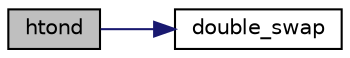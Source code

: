 digraph G
{
  edge [fontname="Helvetica",fontsize="10",labelfontname="Helvetica",labelfontsize="10"];
  node [fontname="Helvetica",fontsize="10",shape=record];
  rankdir=LR;
  Node1 [label="htond",height=0.2,width=0.4,color="black", fillcolor="grey75", style="filled" fontcolor="black"];
  Node1 -> Node2 [color="midnightblue",fontsize="10",style="solid",fontname="Helvetica"];
  Node2 [label="double_swap",height=0.2,width=0.4,color="black", fillcolor="white", style="filled",URL="$n__network__msg_8c.html#ab8f5ef8f55ffaa0144a73a89f2ec8040",tooltip="Swap bytes endiannes for a double."];
}
